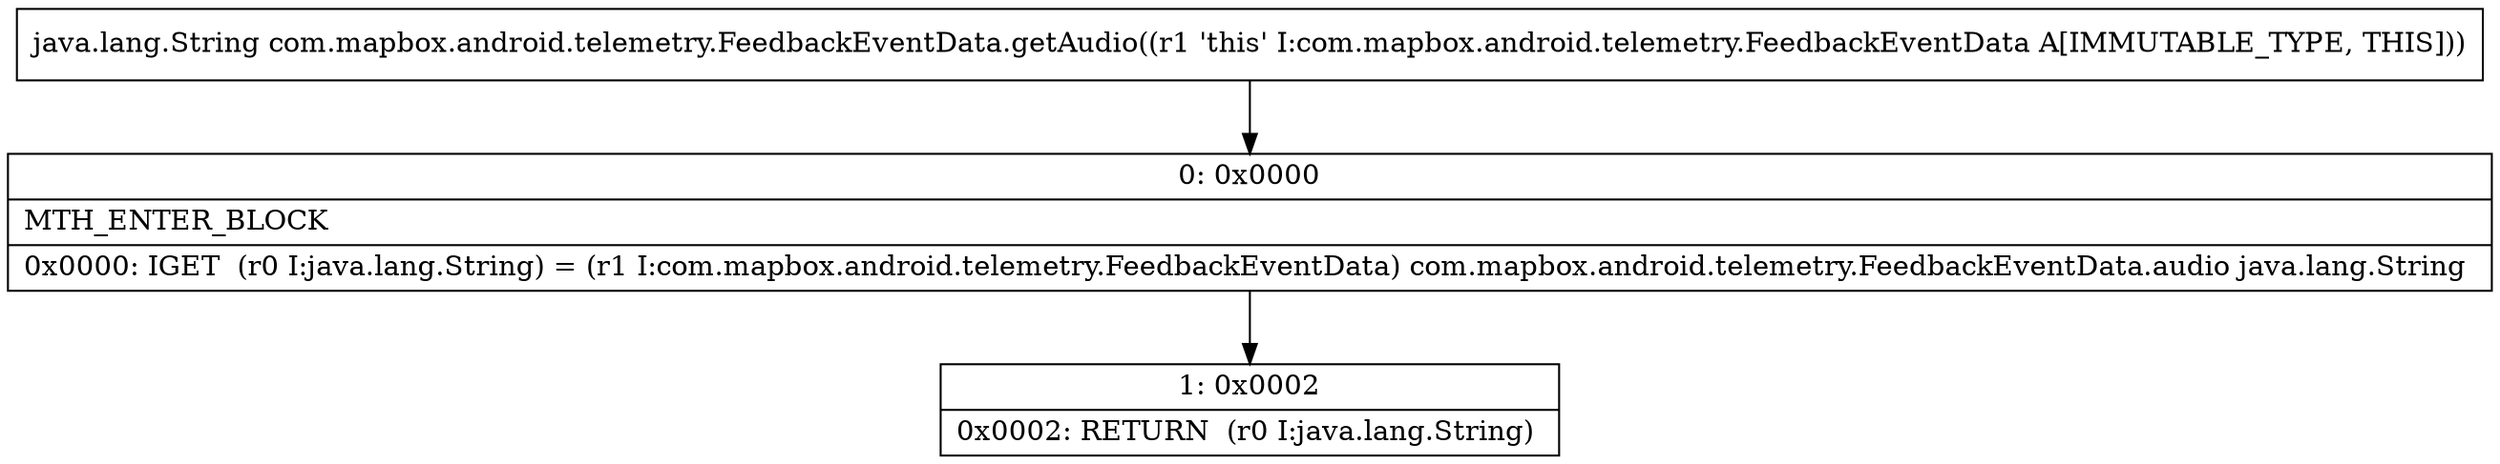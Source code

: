 digraph "CFG forcom.mapbox.android.telemetry.FeedbackEventData.getAudio()Ljava\/lang\/String;" {
Node_0 [shape=record,label="{0\:\ 0x0000|MTH_ENTER_BLOCK\l|0x0000: IGET  (r0 I:java.lang.String) = (r1 I:com.mapbox.android.telemetry.FeedbackEventData) com.mapbox.android.telemetry.FeedbackEventData.audio java.lang.String \l}"];
Node_1 [shape=record,label="{1\:\ 0x0002|0x0002: RETURN  (r0 I:java.lang.String) \l}"];
MethodNode[shape=record,label="{java.lang.String com.mapbox.android.telemetry.FeedbackEventData.getAudio((r1 'this' I:com.mapbox.android.telemetry.FeedbackEventData A[IMMUTABLE_TYPE, THIS])) }"];
MethodNode -> Node_0;
Node_0 -> Node_1;
}

